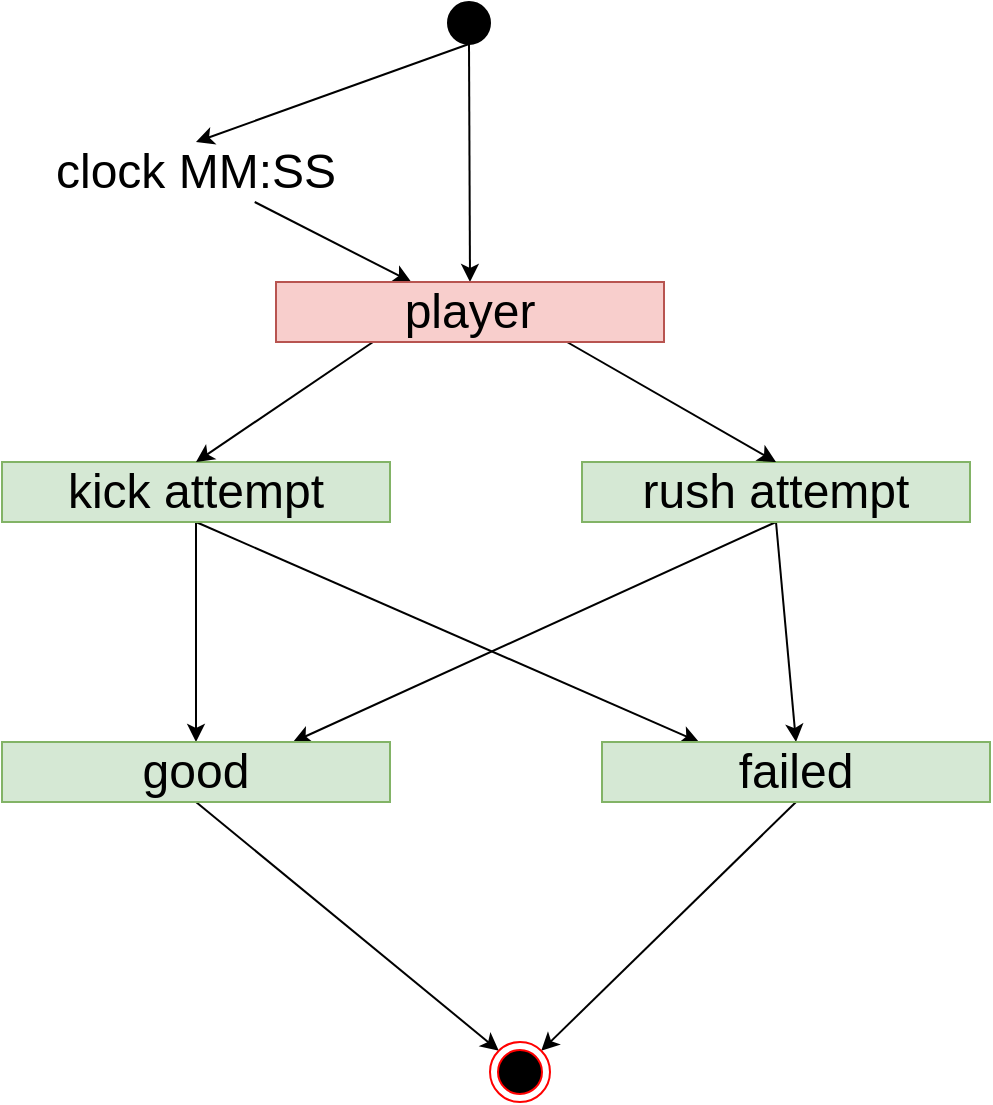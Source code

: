 <mxfile version="20.8.23" type="device"><diagram name="Page-1" id="mTSsY90_MGyns3kLqlkO"><mxGraphModel dx="1262" dy="743" grid="1" gridSize="10" guides="1" tooltips="1" connect="1" arrows="1" fold="1" page="1" pageScale="1" pageWidth="827" pageHeight="1169" math="0" shadow="0"><root><mxCell id="0"/><mxCell id="1" parent="0"/><mxCell id="-XgNkSbhZ1rFGla_4eDu-17" style="edgeStyle=none;rounded=0;orthogonalLoop=1;jettySize=auto;html=1;exitX=0.5;exitY=1;exitDx=0;exitDy=0;entryX=0.5;entryY=0;entryDx=0;entryDy=0;" edge="1" parent="1" source="-XgNkSbhZ1rFGla_4eDu-1" target="-XgNkSbhZ1rFGla_4eDu-3"><mxGeometry relative="1" as="geometry"/></mxCell><mxCell id="-XgNkSbhZ1rFGla_4eDu-22" style="edgeStyle=none;rounded=0;orthogonalLoop=1;jettySize=auto;html=1;exitX=0.5;exitY=1;exitDx=0;exitDy=0;entryX=0.5;entryY=0;entryDx=0;entryDy=0;" edge="1" parent="1" source="-XgNkSbhZ1rFGla_4eDu-1" target="-XgNkSbhZ1rFGla_4eDu-18"><mxGeometry relative="1" as="geometry"/></mxCell><mxCell id="-XgNkSbhZ1rFGla_4eDu-1" value="" style="ellipse;whiteSpace=wrap;html=1;aspect=fixed;fillColor=#000000;" vertex="1" parent="1"><mxGeometry x="403" y="20" width="21" height="21" as="geometry"/></mxCell><mxCell id="-XgNkSbhZ1rFGla_4eDu-19" value="" style="edgeStyle=none;rounded=0;orthogonalLoop=1;jettySize=auto;html=1;" edge="1" parent="1" source="-XgNkSbhZ1rFGla_4eDu-3" target="-XgNkSbhZ1rFGla_4eDu-18"><mxGeometry relative="1" as="geometry"/></mxCell><mxCell id="-XgNkSbhZ1rFGla_4eDu-3" value="clock MM:SS" style="text;html=1;align=center;verticalAlign=middle;whiteSpace=wrap;rounded=0;fontSize=24;" vertex="1" parent="1"><mxGeometry x="180" y="90" width="194" height="30" as="geometry"/></mxCell><mxCell id="-XgNkSbhZ1rFGla_4eDu-13" style="edgeStyle=none;rounded=0;orthogonalLoop=1;jettySize=auto;html=1;exitX=0.5;exitY=1;exitDx=0;exitDy=0;entryX=0.5;entryY=0;entryDx=0;entryDy=0;" edge="1" parent="1" source="-XgNkSbhZ1rFGla_4eDu-4" target="-XgNkSbhZ1rFGla_4eDu-8"><mxGeometry relative="1" as="geometry"/></mxCell><mxCell id="-XgNkSbhZ1rFGla_4eDu-14" style="edgeStyle=none;rounded=0;orthogonalLoop=1;jettySize=auto;html=1;exitX=0.5;exitY=1;exitDx=0;exitDy=0;entryX=0.25;entryY=0;entryDx=0;entryDy=0;" edge="1" parent="1" source="-XgNkSbhZ1rFGla_4eDu-4" target="-XgNkSbhZ1rFGla_4eDu-7"><mxGeometry relative="1" as="geometry"/></mxCell><mxCell id="-XgNkSbhZ1rFGla_4eDu-4" value="kick attempt" style="text;html=1;align=center;verticalAlign=middle;whiteSpace=wrap;rounded=0;fontSize=24;fillColor=#d5e8d4;strokeColor=#82b366;" vertex="1" parent="1"><mxGeometry x="180" y="250" width="194" height="30" as="geometry"/></mxCell><mxCell id="-XgNkSbhZ1rFGla_4eDu-11" style="edgeStyle=none;rounded=0;orthogonalLoop=1;jettySize=auto;html=1;exitX=0.5;exitY=1;exitDx=0;exitDy=0;entryX=0.5;entryY=0;entryDx=0;entryDy=0;" edge="1" parent="1" source="-XgNkSbhZ1rFGla_4eDu-6" target="-XgNkSbhZ1rFGla_4eDu-7"><mxGeometry relative="1" as="geometry"/></mxCell><mxCell id="-XgNkSbhZ1rFGla_4eDu-12" style="edgeStyle=none;rounded=0;orthogonalLoop=1;jettySize=auto;html=1;exitX=0.5;exitY=1;exitDx=0;exitDy=0;entryX=0.75;entryY=0;entryDx=0;entryDy=0;" edge="1" parent="1" source="-XgNkSbhZ1rFGla_4eDu-6" target="-XgNkSbhZ1rFGla_4eDu-8"><mxGeometry relative="1" as="geometry"/></mxCell><mxCell id="-XgNkSbhZ1rFGla_4eDu-6" value="rush attempt" style="text;html=1;align=center;verticalAlign=middle;whiteSpace=wrap;rounded=0;fontSize=24;fillColor=#d5e8d4;strokeColor=#82b366;" vertex="1" parent="1"><mxGeometry x="470" y="250" width="194" height="30" as="geometry"/></mxCell><mxCell id="-XgNkSbhZ1rFGla_4eDu-16" style="edgeStyle=none;rounded=0;orthogonalLoop=1;jettySize=auto;html=1;exitX=0.5;exitY=1;exitDx=0;exitDy=0;entryX=1;entryY=0;entryDx=0;entryDy=0;" edge="1" parent="1" source="-XgNkSbhZ1rFGla_4eDu-7" target="-XgNkSbhZ1rFGla_4eDu-9"><mxGeometry relative="1" as="geometry"/></mxCell><mxCell id="-XgNkSbhZ1rFGla_4eDu-7" value="failed" style="text;html=1;align=center;verticalAlign=middle;whiteSpace=wrap;rounded=0;fontSize=24;fillColor=#d5e8d4;strokeColor=#82b366;" vertex="1" parent="1"><mxGeometry x="480" y="390" width="194" height="30" as="geometry"/></mxCell><mxCell id="-XgNkSbhZ1rFGla_4eDu-15" style="edgeStyle=none;rounded=0;orthogonalLoop=1;jettySize=auto;html=1;exitX=0.5;exitY=1;exitDx=0;exitDy=0;entryX=0;entryY=0;entryDx=0;entryDy=0;" edge="1" parent="1" source="-XgNkSbhZ1rFGla_4eDu-8" target="-XgNkSbhZ1rFGla_4eDu-9"><mxGeometry relative="1" as="geometry"/></mxCell><mxCell id="-XgNkSbhZ1rFGla_4eDu-8" value="good" style="text;html=1;align=center;verticalAlign=middle;whiteSpace=wrap;rounded=0;fontSize=24;fillColor=#d5e8d4;strokeColor=#82b366;" vertex="1" parent="1"><mxGeometry x="180" y="390" width="194" height="30" as="geometry"/></mxCell><mxCell id="-XgNkSbhZ1rFGla_4eDu-9" value="" style="ellipse;html=1;shape=endState;fillColor=#000000;strokeColor=#ff0000;" vertex="1" parent="1"><mxGeometry x="424" y="540" width="30" height="30" as="geometry"/></mxCell><mxCell id="-XgNkSbhZ1rFGla_4eDu-20" style="edgeStyle=none;rounded=0;orthogonalLoop=1;jettySize=auto;html=1;exitX=0.25;exitY=1;exitDx=0;exitDy=0;entryX=0.5;entryY=0;entryDx=0;entryDy=0;" edge="1" parent="1" source="-XgNkSbhZ1rFGla_4eDu-18" target="-XgNkSbhZ1rFGla_4eDu-4"><mxGeometry relative="1" as="geometry"/></mxCell><mxCell id="-XgNkSbhZ1rFGla_4eDu-21" style="edgeStyle=none;rounded=0;orthogonalLoop=1;jettySize=auto;html=1;exitX=0.75;exitY=1;exitDx=0;exitDy=0;entryX=0.5;entryY=0;entryDx=0;entryDy=0;" edge="1" parent="1" source="-XgNkSbhZ1rFGla_4eDu-18" target="-XgNkSbhZ1rFGla_4eDu-6"><mxGeometry relative="1" as="geometry"/></mxCell><mxCell id="-XgNkSbhZ1rFGla_4eDu-18" value="player" style="text;html=1;align=center;verticalAlign=middle;whiteSpace=wrap;rounded=0;fontSize=24;fillColor=#f8cecc;strokeColor=#b85450;" vertex="1" parent="1"><mxGeometry x="317" y="160" width="194" height="30" as="geometry"/></mxCell></root></mxGraphModel></diagram></mxfile>